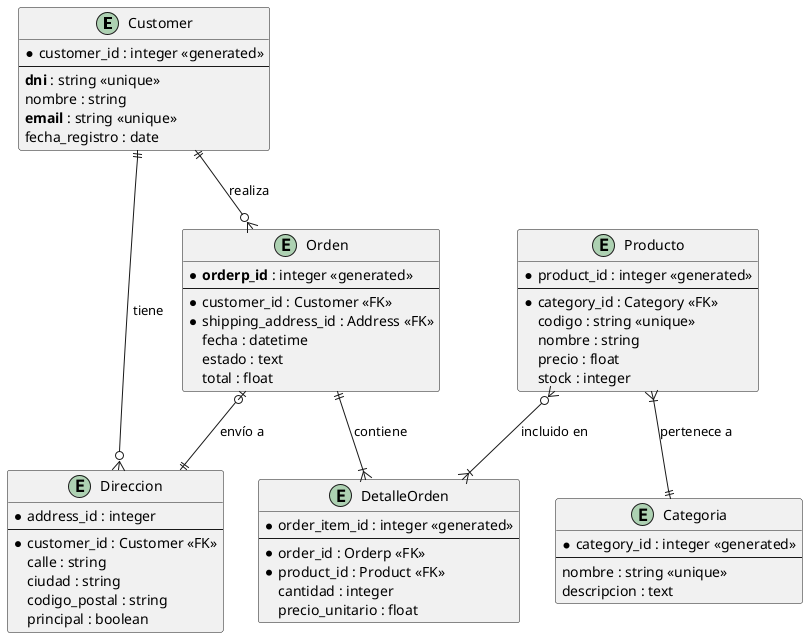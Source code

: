 @startuml

entity Customer {
    *customer_id : integer <<generated>>
    --
    **dni** : string <<unique>>
    nombre : string
    **email** : string <<unique>>
    fecha_registro : date
}

entity "Orden" as Orderp {
    * **orderp_id** : integer <<generated>>
    --
    *customer_id : Customer <<FK>>
    *shipping_address_id : Address <<FK>>
    fecha : datetime
    estado : text
    total : float
}

entity "Producto" as Product {
    *product_id : integer <<generated>>
    --
    *category_id : Category <<FK>>
    codigo : string <<unique>>
    nombre : string
    precio : float
    stock : integer
}

entity "Categoria" as Category {
    *category_id : integer <<generated>>
    --
    nombre : string <<unique>>
    descripcion : text
}

entity "DetalleOrden" as OrderItem {
    *order_item_id : integer <<generated>>
    --
    *order_id : Orderp <<FK>>
    *product_id : Product <<FK>>
    cantidad : integer
    precio_unitario : float
}

entity "Direccion" as Address {
    *address_id : integer
    --
    *customer_id : Customer <<FK>>
    calle : string
    ciudad : string
    codigo_postal : string
    principal : boolean
}


' Relaciones con todos los tipos posibles
Customer ||--o{ Orderp : "realiza"
Customer ||--o{ Address : "tiene"

Orderp ||--|{ OrderItem : "contiene"
Product }o--|{ OrderItem : "incluido en"

Product }|--|| Category : "pertenece a"

' Relación many-to-many implícita a través de OrderItem
' (Producto puede estar en muchas Ordenes y Orden puede tener muchos Productos)

' Relación uno a uno opcional
Orderp |o--|| Address : "envío a"


@enduml